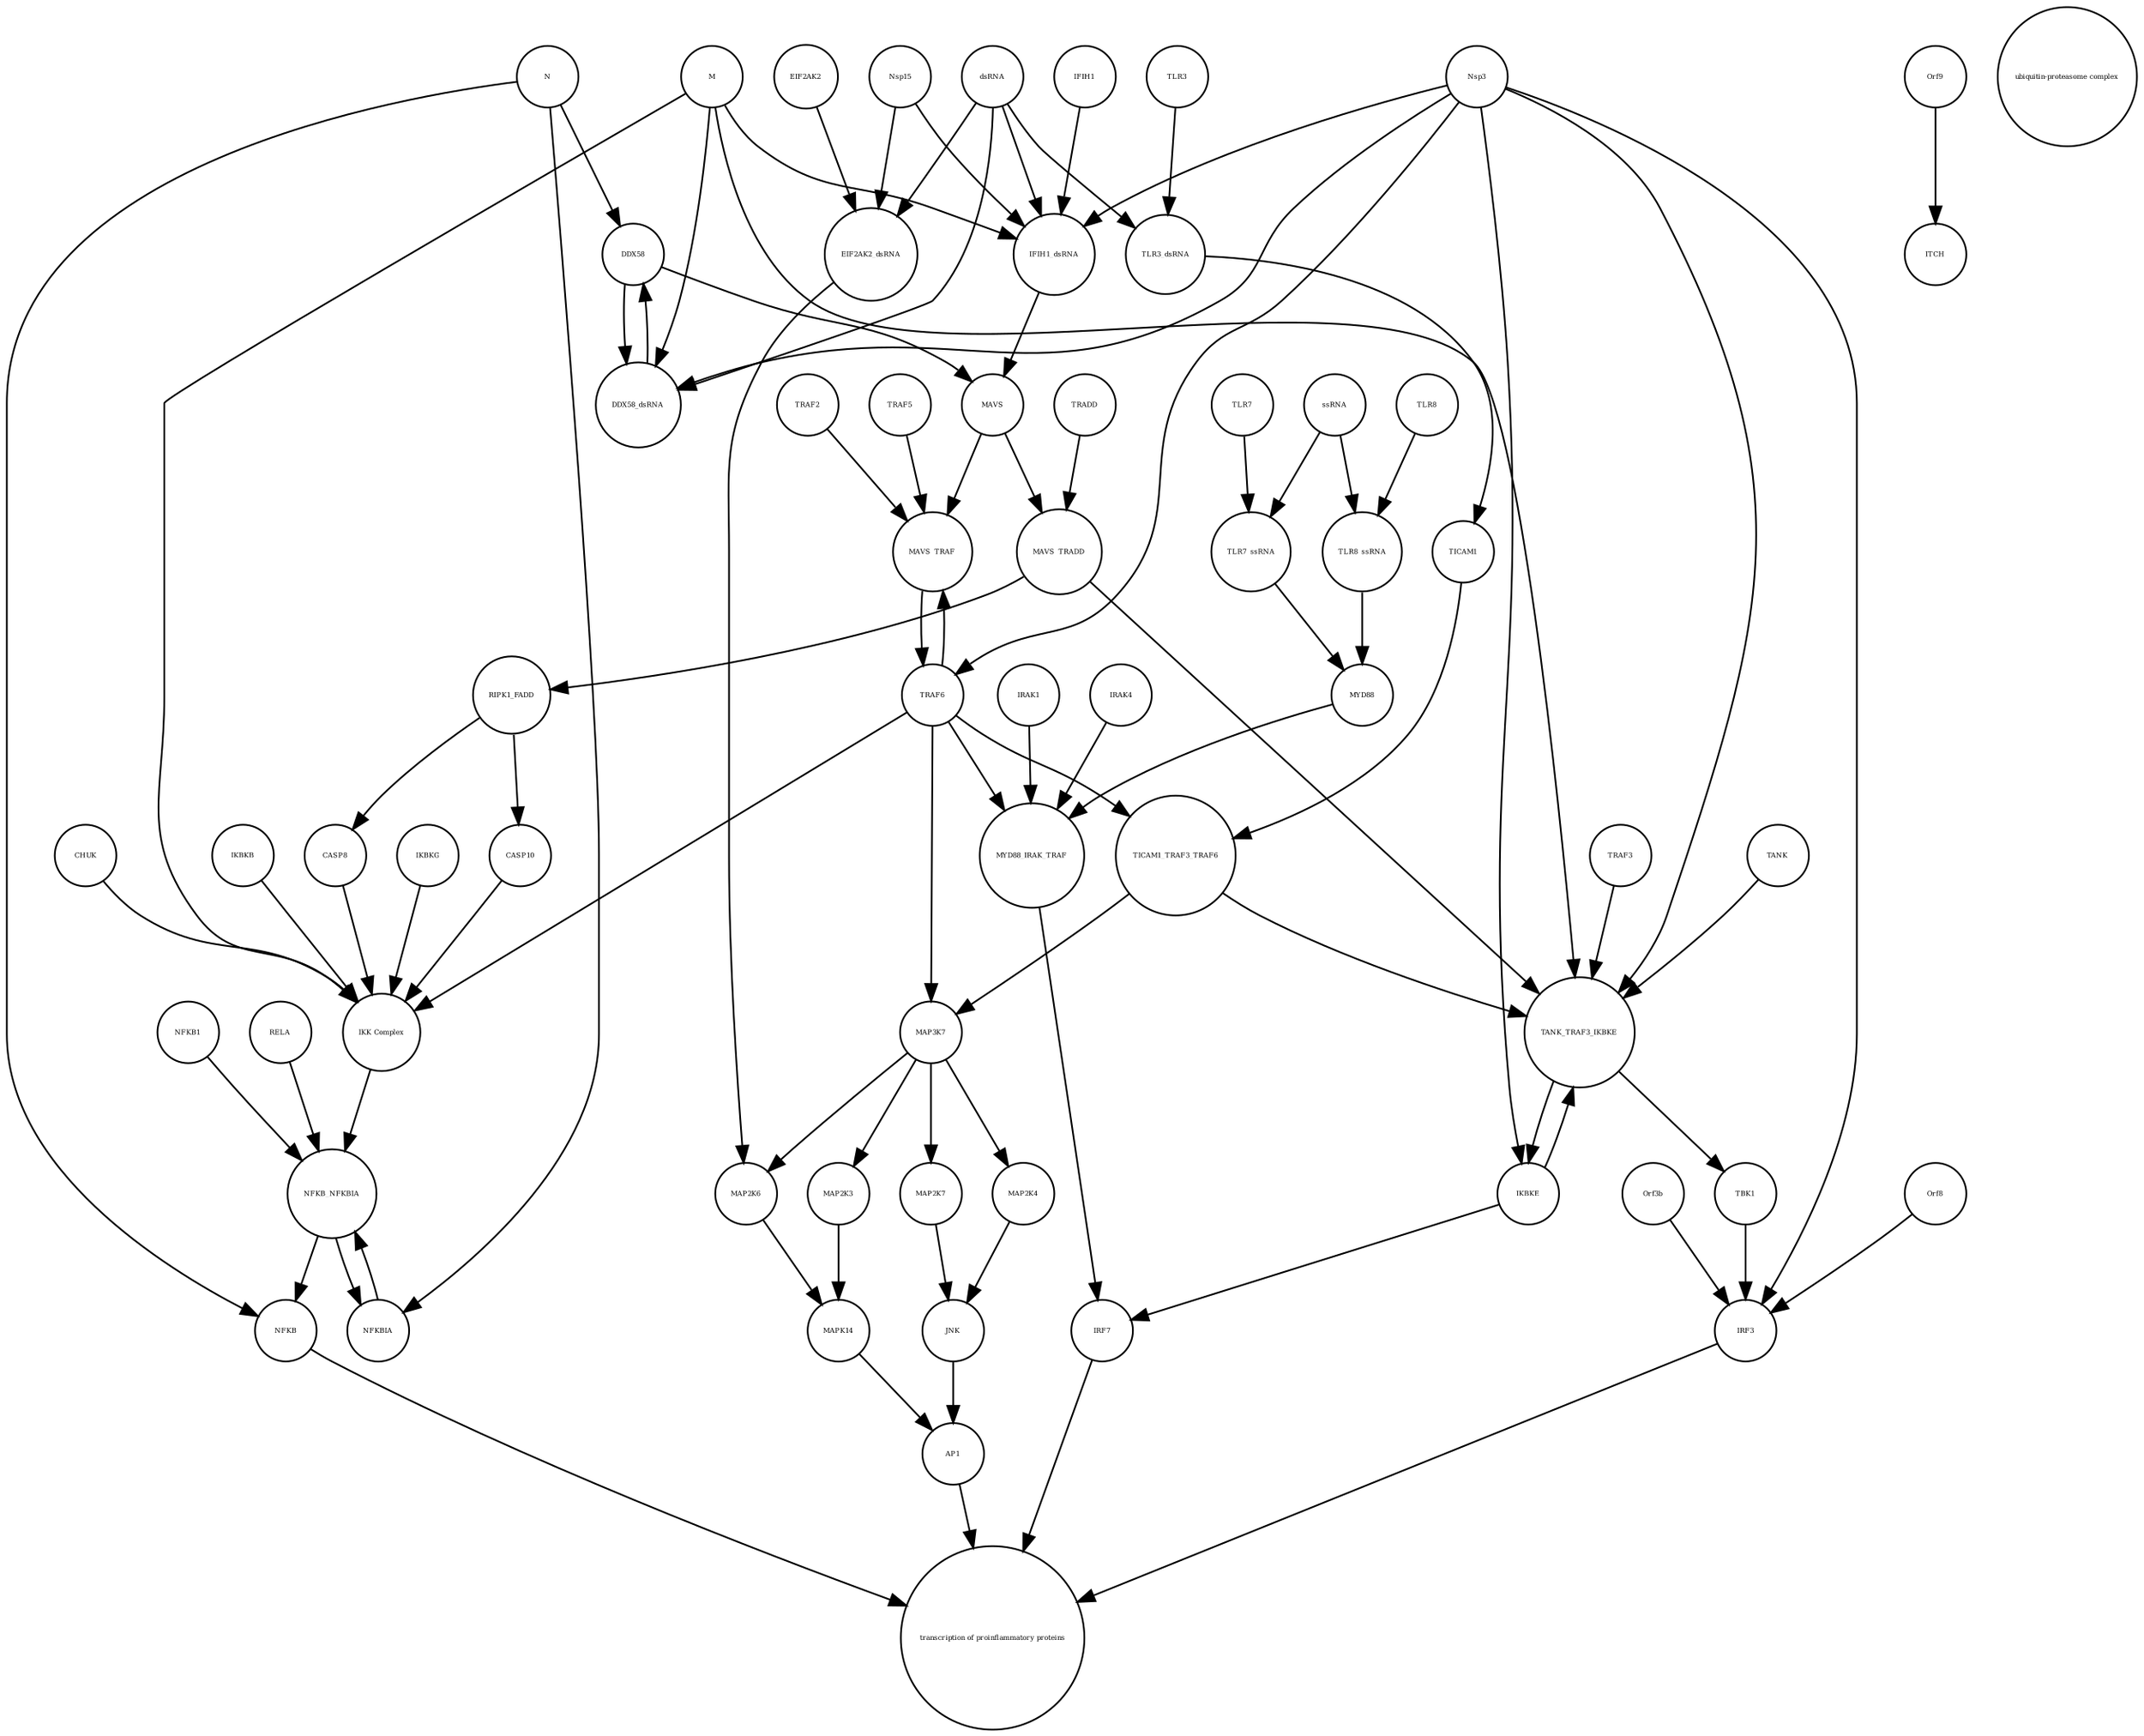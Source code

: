 strict digraph  {
AP1 [annotation="", bipartite=0, cls=complex, fontsize=4, label=AP1, shape=circle];
"transcription of proinflammatory proteins" [annotation="", bipartite=0, cls=phenotype, fontsize=4, label="transcription of proinflammatory proteins", shape=circle];
NFKB [annotation="", bipartite=0, cls=complex, fontsize=4, label=NFKB, shape=circle];
IRF3 [annotation=urn_miriam_hgnc_6118, bipartite=0, cls="macromolecule multimer", fontsize=4, label=IRF3, shape=circle];
IRF7 [annotation=urn_miriam_hgnc_6122, bipartite=0, cls="macromolecule multimer", fontsize=4, label=IRF7, shape=circle];
RIPK1_FADD [annotation="", bipartite=0, cls=complex, fontsize=4, label=RIPK1_FADD, shape=circle];
TLR8_ssRNA [annotation="", bipartite=0, cls=complex, fontsize=4, label=TLR8_ssRNA, shape=circle];
Orf9 [annotation=urn_miriam_uniprot_P59636, bipartite=0, cls=macromolecule, fontsize=4, label=Orf9, shape=circle];
CASP10 [annotation="", bipartite=0, cls=macromolecule, fontsize=4, label=CASP10, shape=circle];
IKBKG [annotation="", bipartite=0, cls=macromolecule, fontsize=4, label=IKBKG, shape=circle];
N [annotation=urn_miriam_ncbiprotein_1798174255, bipartite=0, cls=macromolecule, fontsize=4, label=N, shape=circle];
TLR7 [annotation=urn_miriam_hgnc_15631, bipartite=0, cls=macromolecule, fontsize=4, label=TLR7, shape=circle];
MAP2K6 [annotation="", bipartite=0, cls=macromolecule, fontsize=4, label=MAP2K6, shape=circle];
MAP3K7 [annotation="", bipartite=0, cls=macromolecule, fontsize=4, label=MAP3K7, shape=circle];
CHUK [annotation="", bipartite=0, cls=macromolecule, fontsize=4, label=CHUK, shape=circle];
TRAF2 [annotation=urn_miriam_hgnc_12032, bipartite=0, cls=macromolecule, fontsize=4, label=TRAF2, shape=circle];
DDX58 [annotation=urn_miriam_hgnc_19102, bipartite=0, cls=macromolecule, fontsize=4, label=DDX58, shape=circle];
IRAK4 [annotation=urn_miriam_hgnc_17967, bipartite=0, cls=macromolecule, fontsize=4, label=IRAK4, shape=circle];
RELA [annotation="", bipartite=0, cls=macromolecule, fontsize=4, label=RELA, shape=circle];
IKBKE [annotation=urn_miriam_hgnc_14552, bipartite=0, cls=macromolecule, fontsize=4, label=IKBKE, shape=circle];
MAVS [annotation=urn_miriam_hgnc_29233, bipartite=0, cls="macromolecule multimer", fontsize=4, label=MAVS, shape=circle];
dsRNA [annotation="", bipartite=0, cls="nucleic acid feature", fontsize=4, label=dsRNA, shape=circle];
TANK [annotation="", bipartite=0, cls=macromolecule, fontsize=4, label=TANK, shape=circle];
NFKB1 [annotation="", bipartite=0, cls=macromolecule, fontsize=4, label=NFKB1, shape=circle];
"IKK Complex" [annotation="", bipartite=0, cls=complex, fontsize=4, label="IKK Complex", shape=circle];
NFKBIA [annotation=urn_miriam_hgnc_7797, bipartite=0, cls=macromolecule, fontsize=4, label=NFKBIA, shape=circle];
ITCH [annotation="", bipartite=0, cls=macromolecule, fontsize=4, label=ITCH, shape=circle];
TANK_TRAF3_IKBKE [annotation="", bipartite=0, cls=complex, fontsize=4, label=TANK_TRAF3_IKBKE, shape=circle];
TRAF6 [annotation=urn_miriam_hgnc_12036, bipartite=0, cls=macromolecule, fontsize=4, label=TRAF6, shape=circle];
TICAM1 [annotation=urn_miriam_hgnc_18348, bipartite=0, cls=macromolecule, fontsize=4, label=TICAM1, shape=circle];
TRAF3 [annotation="", bipartite=0, cls=macromolecule, fontsize=4, label=TRAF3, shape=circle];
TLR7_ssRNA [annotation="", bipartite=0, cls=complex, fontsize=4, label=TLR7_ssRNA, shape=circle];
IFIH1 [annotation=urn_miriam_hgnc_18873, bipartite=0, cls=macromolecule, fontsize=4, label=IFIH1, shape=circle];
MAP2K3 [annotation="", bipartite=0, cls=macromolecule, fontsize=4, label=MAP2K3, shape=circle];
MYD88_IRAK_TRAF [annotation="", bipartite=0, cls=complex, fontsize=4, label=MYD88_IRAK_TRAF, shape=circle];
MAVS_TRADD [annotation="", bipartite=0, cls=complex, fontsize=4, label=MAVS_TRADD, shape=circle];
M [annotation=urn_miriam_ncbiprotein_1796318601, bipartite=0, cls=macromolecule, fontsize=4, label=M, shape=circle];
Nsp3 [annotation=urn_miriam_ncbiprotein_1802476807, bipartite=0, cls=macromolecule, fontsize=4, label=Nsp3, shape=circle];
Orf8 [annotation=urn_miriam_ncbiprotein_1796318604, bipartite=0, cls=macromolecule, fontsize=4, label=Orf8, shape=circle];
NFKB_NFKBIA [annotation="", bipartite=0, cls=complex, fontsize=4, label=NFKB_NFKBIA, shape=circle];
Orf3b [annotation=urn_miriam_uniprot_P59633, bipartite=0, cls=macromolecule, fontsize=4, label=Orf3b, shape=circle];
MAP2K4 [annotation="", bipartite=0, cls=macromolecule, fontsize=4, label=MAP2K4, shape=circle];
"ubiquitin-proteasome complex" [annotation="", bipartite=0, cls=complex, fontsize=4, label="ubiquitin-proteasome complex", shape=circle];
EIF2AK2 [annotation=urn_miriam_hgnc_9437, bipartite=0, cls=macromolecule, fontsize=4, label=EIF2AK2, shape=circle];
Nsp15 [annotation=urn_miriam_ncbiprotein_1802476818, bipartite=0, cls=macromolecule, fontsize=4, label=Nsp15, shape=circle];
CASP8 [annotation="", bipartite=0, cls=macromolecule, fontsize=4, label=CASP8, shape=circle];
IRAK1 [annotation=urn_miriam_hgnc_6112, bipartite=0, cls=macromolecule, fontsize=4, label=IRAK1, shape=circle];
TRAF5 [annotation=urn_miriam_hgnc_12035, bipartite=0, cls=macromolecule, fontsize=4, label=TRAF5, shape=circle];
MAPK14 [annotation="", bipartite=0, cls=macromolecule, fontsize=4, label=MAPK14, shape=circle];
EIF2AK2_dsRNA [annotation="", bipartite=0, cls=complex, fontsize=4, label=EIF2AK2_dsRNA, shape=circle];
TBK1 [annotation="", bipartite=0, cls=macromolecule, fontsize=4, label=TBK1, shape=circle];
MYD88 [annotation="", bipartite=0, cls=macromolecule, fontsize=4, label=MYD88, shape=circle];
IKBKB [annotation="", bipartite=0, cls=macromolecule, fontsize=4, label=IKBKB, shape=circle];
ssRNA [annotation="", bipartite=0, cls="nucleic acid feature", fontsize=4, label=ssRNA, shape=circle];
DDX58_dsRNA [annotation="", bipartite=0, cls=complex, fontsize=4, label=DDX58_dsRNA, shape=circle];
JNK [annotation="", bipartite=0, cls=complex, fontsize=4, label=JNK, shape=circle];
MAP2K7 [annotation="", bipartite=0, cls=macromolecule, fontsize=4, label=MAP2K7, shape=circle];
TLR3 [annotation=urn_miriam_hgnc_11849, bipartite=0, cls="macromolecule multimer", fontsize=4, label=TLR3, shape=circle];
TLR8 [annotation=urn_miriam_hgnc_15632, bipartite=0, cls=macromolecule, fontsize=4, label=TLR8, shape=circle];
TICAM1_TRAF3_TRAF6 [annotation="", bipartite=0, cls=complex, fontsize=4, label=TICAM1_TRAF3_TRAF6, shape=circle];
IFIH1_dsRNA [annotation="", bipartite=0, cls=complex, fontsize=4, label=IFIH1_dsRNA, shape=circle];
TRADD [annotation=urn_miriam_hgnc_12030, bipartite=0, cls=macromolecule, fontsize=4, label=TRADD, shape=circle];
MAVS_TRAF [annotation="", bipartite=0, cls=complex, fontsize=4, label=MAVS_TRAF, shape=circle];
TLR3_dsRNA [annotation="", bipartite=0, cls=complex, fontsize=4, label=TLR3_dsRNA, shape=circle];
AP1 -> "transcription of proinflammatory proteins"  [annotation="", interaction_type="necessary stimulation"];
NFKB -> "transcription of proinflammatory proteins"  [annotation="", interaction_type="necessary stimulation"];
IRF3 -> "transcription of proinflammatory proteins"  [annotation="", interaction_type="necessary stimulation"];
IRF7 -> "transcription of proinflammatory proteins"  [annotation="", interaction_type="necessary stimulation"];
RIPK1_FADD -> CASP10  [annotation=urn_miriam_pubmed_20303872, interaction_type=stimulation];
RIPK1_FADD -> CASP8  [annotation=urn_miriam_pubmed_19366914, interaction_type=stimulation];
TLR8_ssRNA -> MYD88  [annotation=urn_miriam_pubmed_19366914, interaction_type=stimulation];
Orf9 -> ITCH  [annotation="urn_miriam_pubmed_25135833|urn_miriam_taxonomy_694009", interaction_type=stimulation];
CASP10 -> "IKK Complex"  [annotation="urn_miriam_pubmed_19366914|urn_miriam_pubmed_20303872|urn_miriam_pubmed_17705188|urn_miriam_pubmed_694009", interaction_type=stimulation];
IKBKG -> "IKK Complex"  [annotation="", interaction_type=production];
N -> NFKBIA  [annotation="urn_miriam_pubmed_16143815|urn_miriam_taxonomy_694009", interaction_type=stimulation];
N -> NFKB  [annotation="urn_miriam_pubmed_16143815|urn_miriam_taxonomy_694009", interaction_type=stimulation];
N -> DDX58  [annotation="urn_miriam_pubmed_25581309|urn_miriam_pubmed_28148787|urn_miriam_taxonomy_694009", interaction_type=inhibition];
TLR7 -> TLR7_ssRNA  [annotation="", interaction_type=production];
MAP2K6 -> MAPK14  [annotation=urn_miriam_pubmed_19366914, interaction_type=catalysis];
MAP3K7 -> MAP2K3  [annotation=urn_miriam_pubmed_19366914, interaction_type=catalysis];
MAP3K7 -> MAP2K7  [annotation=urn_miriam_pubmed_19366914, interaction_type=catalysis];
MAP3K7 -> MAP2K6  [annotation=urn_miriam_pubmed_19366914, interaction_type=catalysis];
MAP3K7 -> MAP2K4  [annotation=urn_miriam_pubmed_19366914, interaction_type=catalysis];
CHUK -> "IKK Complex"  [annotation="", interaction_type=production];
TRAF2 -> MAVS_TRAF  [annotation="", interaction_type=production];
DDX58 -> MAVS  [annotation=urn_miriam_pubmed_25581309, interaction_type=catalysis];
DDX58 -> DDX58_dsRNA  [annotation="", interaction_type=production];
IRAK4 -> MYD88_IRAK_TRAF  [annotation="", interaction_type=production];
RELA -> NFKB_NFKBIA  [annotation="", interaction_type=production];
IKBKE -> IRF7  [annotation=urn_miriam_pubmed_20303872, interaction_type=catalysis];
IKBKE -> TANK_TRAF3_IKBKE  [annotation="", interaction_type=production];
MAVS -> MAVS_TRADD  [annotation="", interaction_type=production];
MAVS -> MAVS_TRAF  [annotation="", interaction_type=production];
dsRNA -> IFIH1_dsRNA  [annotation="", interaction_type=production];
dsRNA -> TLR3_dsRNA  [annotation="", interaction_type=production];
dsRNA -> EIF2AK2_dsRNA  [annotation="", interaction_type=production];
dsRNA -> DDX58_dsRNA  [annotation="", interaction_type=production];
TANK -> TANK_TRAF3_IKBKE  [annotation="", interaction_type=production];
NFKB1 -> NFKB_NFKBIA  [annotation="", interaction_type=production];
"IKK Complex" -> NFKB_NFKBIA  [annotation=urn_miriam_pubmed_19366914, interaction_type=catalysis];
NFKBIA -> NFKB_NFKBIA  [annotation="", interaction_type=production];
TANK_TRAF3_IKBKE -> TBK1  [annotation=urn_miriam_pubmed_20303872, interaction_type=stimulation];
TANK_TRAF3_IKBKE -> IKBKE  [annotation="urn_miriam_pubmed_20303872|urn_miriam_pubmed_31226023|urn_miriam_taxonomy_694009", interaction_type=stimulation];
TRAF6 -> MAP3K7  [annotation=urn_miriam_pubmed_19366914, interaction_type=stimulation];
TRAF6 -> "IKK Complex"  [annotation="urn_miriam_pubmed_19366914|urn_miriam_pubmed_20303872|urn_miriam_pubmed_17705188|urn_miriam_pubmed_694009", interaction_type=stimulation];
TRAF6 -> MAVS_TRAF  [annotation="", interaction_type=production];
TRAF6 -> MYD88_IRAK_TRAF  [annotation="", interaction_type=production];
TRAF6 -> TICAM1_TRAF3_TRAF6  [annotation="", interaction_type=production];
TICAM1 -> TICAM1_TRAF3_TRAF6  [annotation="", interaction_type=production];
TRAF3 -> TANK_TRAF3_IKBKE  [annotation="", interaction_type=production];
TLR7_ssRNA -> MYD88  [annotation=urn_miriam_pubmed_19366914, interaction_type=stimulation];
IFIH1 -> IFIH1_dsRNA  [annotation="", interaction_type=production];
MAP2K3 -> MAPK14  [annotation=urn_miriam_pubmed_19366914, interaction_type=catalysis];
MYD88_IRAK_TRAF -> IRF7  [annotation=urn_miriam_pubmed_20303872, interaction_type=catalysis];
MAVS_TRADD -> RIPK1_FADD  [annotation=urn_miriam_pubmed_19366914, interaction_type=stimulation];
MAVS_TRADD -> TANK_TRAF3_IKBKE  [annotation="urn_miriam_pubmed_19366914|urn_miriam_pubmed_27164085|urn_miriam_pubmed_19380580|urn_miriam_taxonomy_694009", interaction_type=stimulation];
M -> "IKK Complex"  [annotation="urn_miriam_pubmed_19366914|urn_miriam_pubmed_20303872|urn_miriam_pubmed_17705188|urn_miriam_pubmed_694009", interaction_type=inhibition];
M -> TANK_TRAF3_IKBKE  [annotation="urn_miriam_pubmed_19366914|urn_miriam_pubmed_27164085|urn_miriam_pubmed_19380580|urn_miriam_taxonomy_694009", interaction_type=inhibition];
M -> IFIH1_dsRNA  [annotation="urn_miriam_pubmed_28484023|urn_miriam_pubmed_19380580|urn_miriam_pubmed_31226023|urn_miriam_taxonomy_694009", interaction_type=inhibition];
M -> DDX58_dsRNA  [annotation="urn_miriam_pubmed_20303872|urn_miriam_pubmed_19380580|urn_miriam_pubmed_31226023|urn_miriam_taxonomy_694009", interaction_type=inhibition];
Nsp3 -> TRAF6  [annotation="urn_miriam_pubmed_27164085|urn_miriam_taxonomy_694009", interaction_type=catalysis];
Nsp3 -> IFIH1_dsRNA  [annotation="urn_miriam_pubmed_28484023|urn_miriam_pubmed_19380580|urn_miriam_pubmed_31226023|urn_miriam_taxonomy_694009", interaction_type=inhibition];
Nsp3 -> IKBKE  [annotation="urn_miriam_pubmed_20303872|urn_miriam_pubmed_31226023|urn_miriam_taxonomy_694009", interaction_type=inhibition];
Nsp3 -> TANK_TRAF3_IKBKE  [annotation="urn_miriam_pubmed_19366914|urn_miriam_pubmed_27164085|urn_miriam_pubmed_19380580|urn_miriam_taxonomy_694009", interaction_type=inhibition];
Nsp3 -> DDX58_dsRNA  [annotation="urn_miriam_pubmed_20303872|urn_miriam_pubmed_19380580|urn_miriam_pubmed_31226023|urn_miriam_taxonomy_694009", interaction_type=inhibition];
Nsp3 -> IRF3  [annotation="urn_miriam_pubmed_17761676|urn_miriam_pubmed_31226023|urn_miriam_taxonomy_694009", interaction_type=inhibition];
Orf8 -> IRF3  [annotation="urn_miriam_pubmed_17761676|urn_miriam_pubmed_31226023|urn_miriam_taxonomy_694009", interaction_type=inhibition];
NFKB_NFKBIA -> NFKBIA  [annotation="", interaction_type=production];
NFKB_NFKBIA -> NFKB  [annotation="", interaction_type=production];
Orf3b -> IRF3  [annotation="urn_miriam_pubmed_17761676|urn_miriam_pubmed_31226023|urn_miriam_taxonomy_694009", interaction_type=inhibition];
MAP2K4 -> JNK  [annotation=urn_miriam_pubmed_19366914, interaction_type=catalysis];
EIF2AK2 -> EIF2AK2_dsRNA  [annotation="", interaction_type=production];
Nsp15 -> IFIH1_dsRNA  [annotation="urn_miriam_pubmed_28484023|urn_miriam_pubmed_19380580|urn_miriam_pubmed_31226023|urn_miriam_taxonomy_694009", interaction_type=inhibition];
Nsp15 -> EIF2AK2_dsRNA  [annotation="urn_miriam_pubmed_28484023|urn_miriam_pubmed_19366914|urn_miriam_taxonomy_694009", interaction_type=inhibition];
CASP8 -> "IKK Complex"  [annotation="urn_miriam_pubmed_19366914|urn_miriam_pubmed_20303872|urn_miriam_pubmed_17705188|urn_miriam_pubmed_694009", interaction_type=stimulation];
IRAK1 -> MYD88_IRAK_TRAF  [annotation="", interaction_type=production];
TRAF5 -> MAVS_TRAF  [annotation="", interaction_type=production];
MAPK14 -> AP1  [annotation=urn_miriam_pubmed_19366914, interaction_type=stimulation];
EIF2AK2_dsRNA -> MAP2K6  [annotation=urn_miriam_pubmed_19366914, interaction_type=stimulation];
TBK1 -> IRF3  [annotation="urn_miriam_pubmed_17761676|urn_miriam_pubmed_31226023|urn_miriam_taxonomy_694009", interaction_type=catalysis];
MYD88 -> MYD88_IRAK_TRAF  [annotation="", interaction_type=production];
IKBKB -> "IKK Complex"  [annotation="", interaction_type=production];
ssRNA -> TLR7_ssRNA  [annotation="", interaction_type=production];
ssRNA -> TLR8_ssRNA  [annotation="", interaction_type=production];
DDX58_dsRNA -> DDX58  [annotation="urn_miriam_pubmed_25581309|urn_miriam_pubmed_28148787|urn_miriam_taxonomy_694009", interaction_type=catalysis];
JNK -> AP1  [annotation=urn_miriam_pubmed_19366914, interaction_type=stimulation];
MAP2K7 -> JNK  [annotation=urn_miriam_pubmed_19366914, interaction_type=catalysis];
TLR3 -> TLR3_dsRNA  [annotation="", interaction_type=production];
TLR8 -> TLR8_ssRNA  [annotation="", interaction_type=production];
TICAM1_TRAF3_TRAF6 -> MAP3K7  [annotation=urn_miriam_pubmed_19366914, interaction_type=stimulation];
TICAM1_TRAF3_TRAF6 -> TANK_TRAF3_IKBKE  [annotation="urn_miriam_pubmed_19380580|urn_miriam_pubmed_19366914|urn_miriam_taxonomy_694009", interaction_type=stimulation];
IFIH1_dsRNA -> MAVS  [annotation=urn_miriam_pubmed_25581309, interaction_type=catalysis];
TRADD -> MAVS_TRADD  [annotation="", interaction_type=production];
MAVS_TRAF -> TRAF6  [annotation=urn_miriam_pubmed_19366914, interaction_type=catalysis];
TLR3_dsRNA -> TICAM1  [annotation=urn_miriam_pubmed_20303872, interaction_type=stimulation];
}
